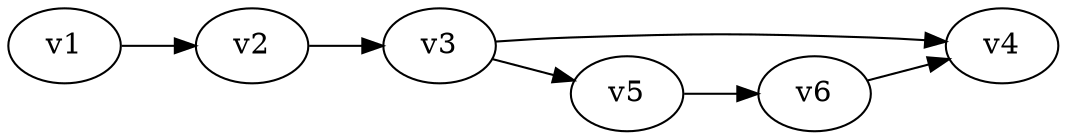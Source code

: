 digraph G {
  rankdir=LR;

  v1 -> v2;
  v2 -> v3;
  v3 -> v4;
  v3 -> v5;
  v5 -> v6;
  v6 -> v4
}
